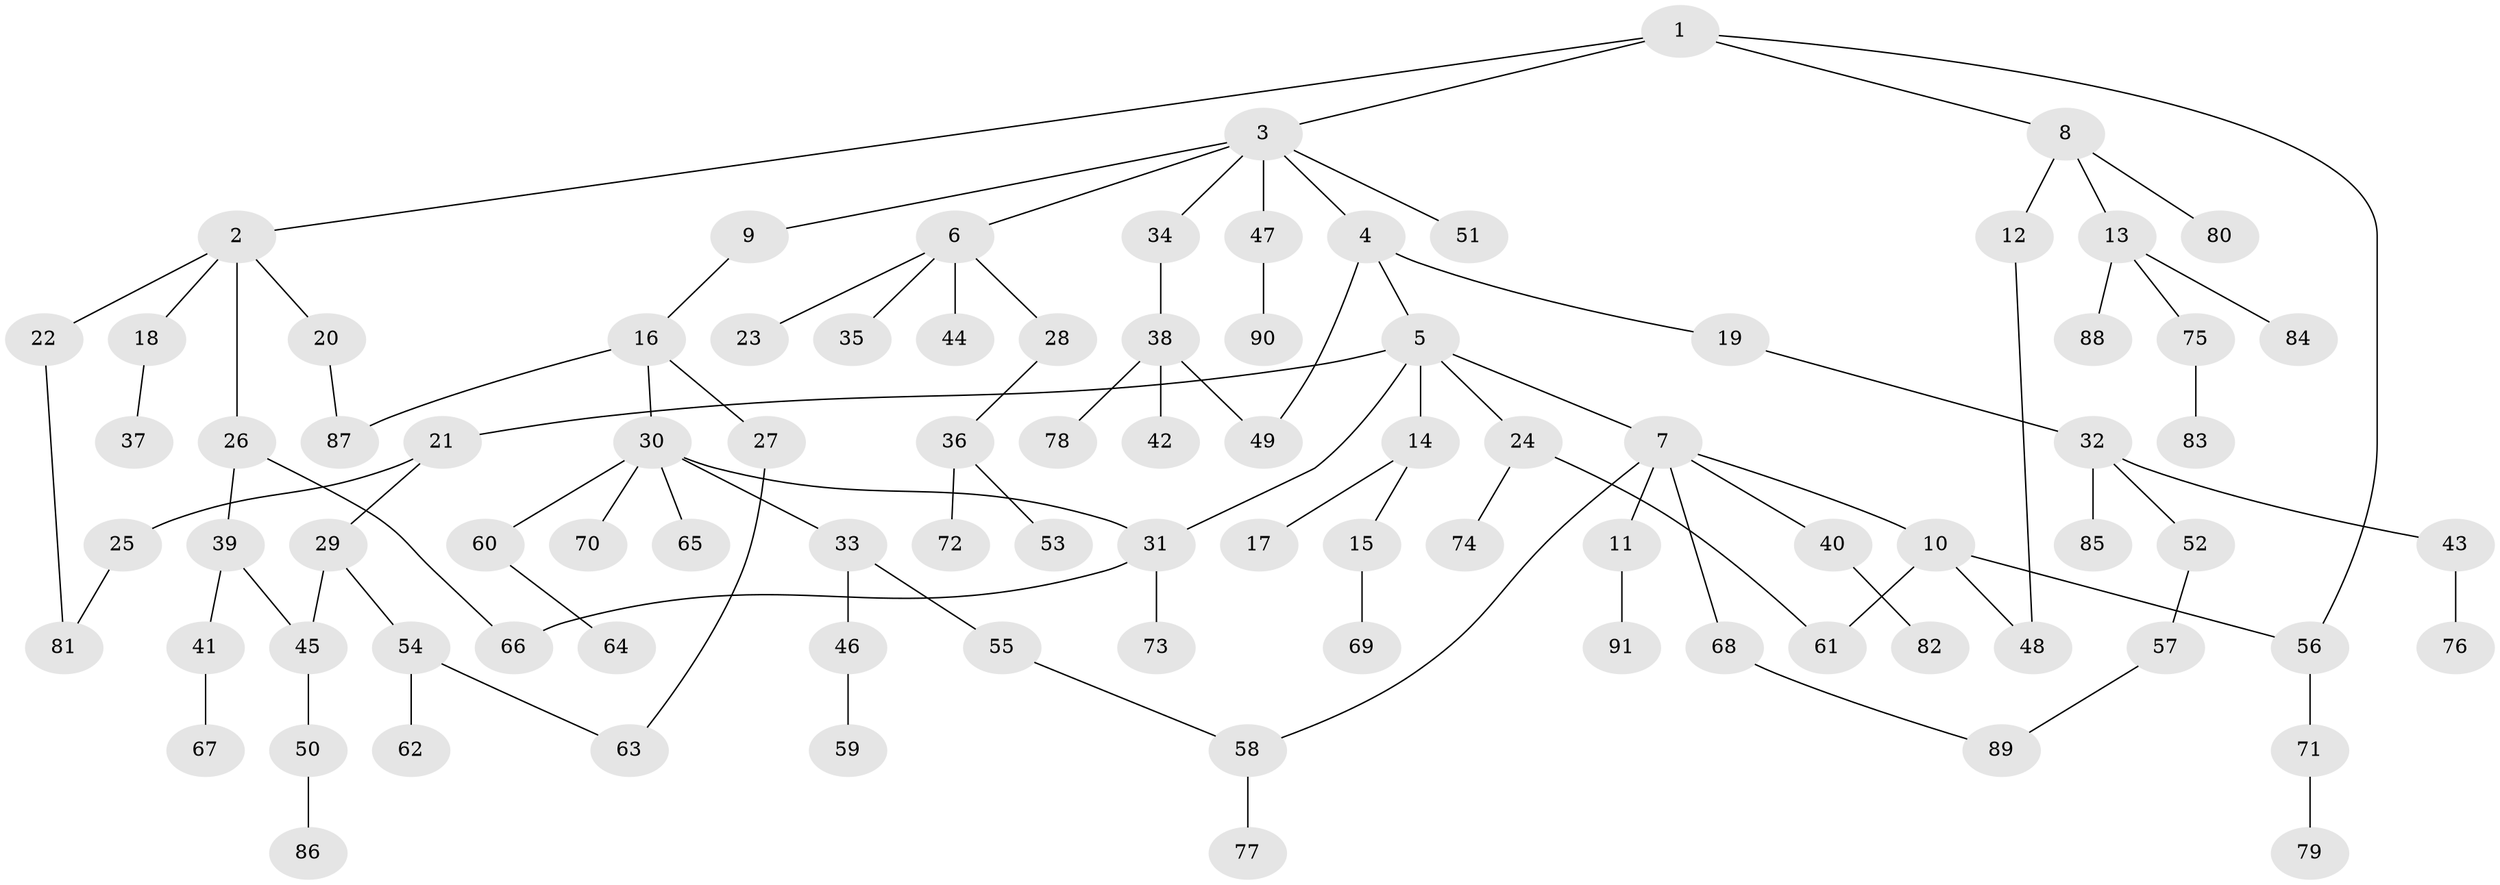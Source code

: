 // coarse degree distribution, {9: 0.01639344262295082, 6: 0.01639344262295082, 4: 0.08196721311475409, 7: 0.01639344262295082, 5: 0.03278688524590164, 8: 0.01639344262295082, 3: 0.14754098360655737, 1: 0.4098360655737705, 2: 0.26229508196721313}
// Generated by graph-tools (version 1.1) at 2025/23/03/03/25 07:23:35]
// undirected, 91 vertices, 102 edges
graph export_dot {
graph [start="1"]
  node [color=gray90,style=filled];
  1;
  2;
  3;
  4;
  5;
  6;
  7;
  8;
  9;
  10;
  11;
  12;
  13;
  14;
  15;
  16;
  17;
  18;
  19;
  20;
  21;
  22;
  23;
  24;
  25;
  26;
  27;
  28;
  29;
  30;
  31;
  32;
  33;
  34;
  35;
  36;
  37;
  38;
  39;
  40;
  41;
  42;
  43;
  44;
  45;
  46;
  47;
  48;
  49;
  50;
  51;
  52;
  53;
  54;
  55;
  56;
  57;
  58;
  59;
  60;
  61;
  62;
  63;
  64;
  65;
  66;
  67;
  68;
  69;
  70;
  71;
  72;
  73;
  74;
  75;
  76;
  77;
  78;
  79;
  80;
  81;
  82;
  83;
  84;
  85;
  86;
  87;
  88;
  89;
  90;
  91;
  1 -- 2;
  1 -- 3;
  1 -- 8;
  1 -- 56;
  2 -- 18;
  2 -- 20;
  2 -- 22;
  2 -- 26;
  3 -- 4;
  3 -- 6;
  3 -- 9;
  3 -- 34;
  3 -- 47;
  3 -- 51;
  4 -- 5;
  4 -- 19;
  4 -- 49;
  5 -- 7;
  5 -- 14;
  5 -- 21;
  5 -- 24;
  5 -- 31;
  6 -- 23;
  6 -- 28;
  6 -- 35;
  6 -- 44;
  7 -- 10;
  7 -- 11;
  7 -- 40;
  7 -- 58;
  7 -- 68;
  8 -- 12;
  8 -- 13;
  8 -- 80;
  9 -- 16;
  10 -- 48;
  10 -- 61;
  10 -- 56;
  11 -- 91;
  12 -- 48;
  13 -- 75;
  13 -- 84;
  13 -- 88;
  14 -- 15;
  14 -- 17;
  15 -- 69;
  16 -- 27;
  16 -- 30;
  16 -- 87;
  18 -- 37;
  19 -- 32;
  20 -- 87;
  21 -- 25;
  21 -- 29;
  22 -- 81;
  24 -- 61;
  24 -- 74;
  25 -- 81;
  26 -- 39;
  26 -- 66;
  27 -- 63;
  28 -- 36;
  29 -- 45;
  29 -- 54;
  30 -- 31;
  30 -- 33;
  30 -- 60;
  30 -- 65;
  30 -- 70;
  31 -- 66;
  31 -- 73;
  32 -- 43;
  32 -- 52;
  32 -- 85;
  33 -- 46;
  33 -- 55;
  34 -- 38;
  36 -- 53;
  36 -- 72;
  38 -- 42;
  38 -- 49;
  38 -- 78;
  39 -- 41;
  39 -- 45;
  40 -- 82;
  41 -- 67;
  43 -- 76;
  45 -- 50;
  46 -- 59;
  47 -- 90;
  50 -- 86;
  52 -- 57;
  54 -- 62;
  54 -- 63;
  55 -- 58;
  56 -- 71;
  57 -- 89;
  58 -- 77;
  60 -- 64;
  68 -- 89;
  71 -- 79;
  75 -- 83;
}

